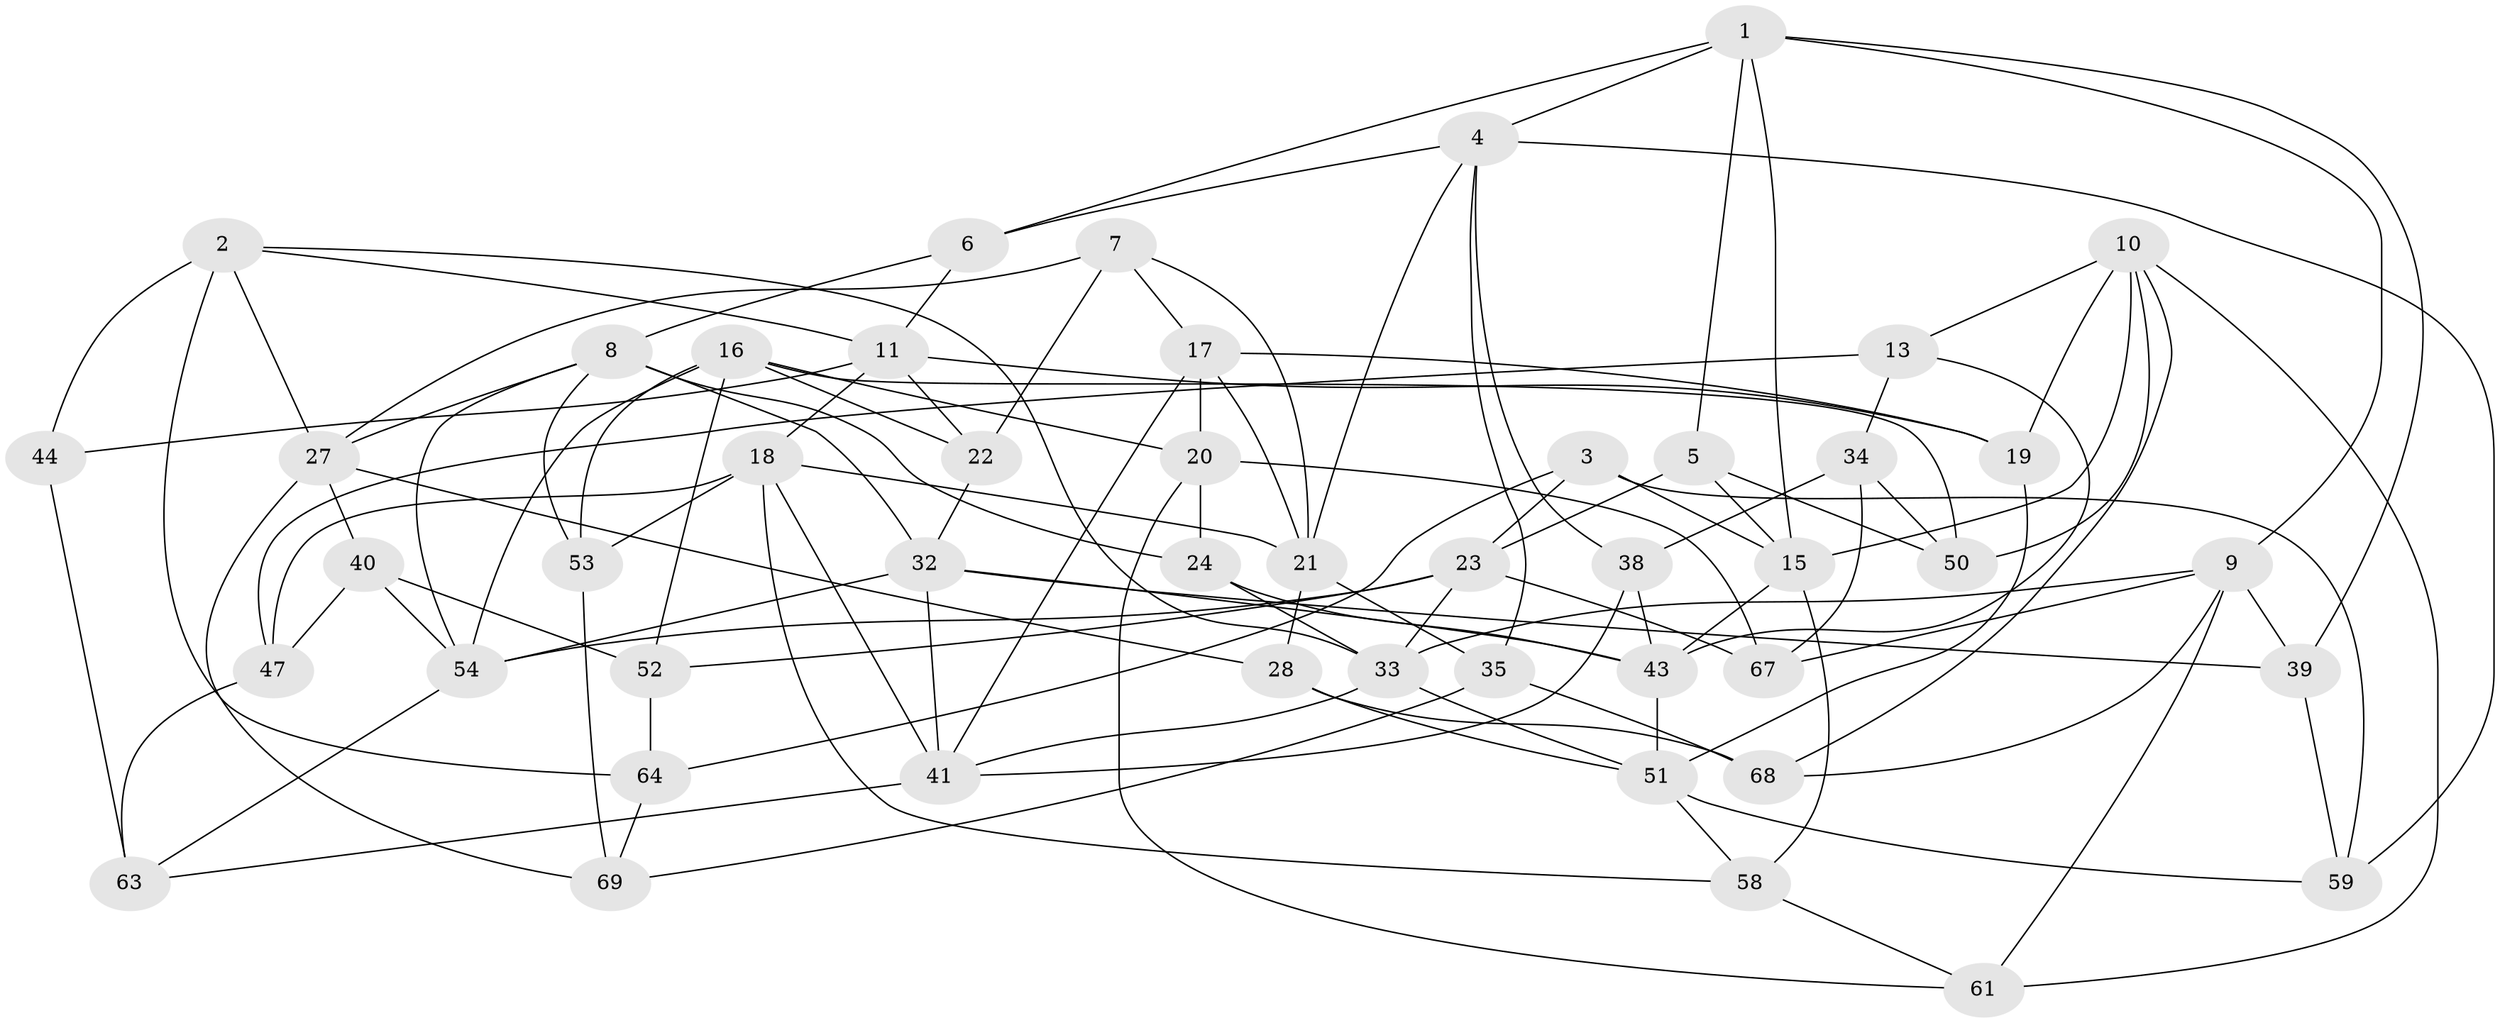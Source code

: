 // original degree distribution, {4: 1.0}
// Generated by graph-tools (version 1.1) at 2025/11/02/27/25 16:11:47]
// undirected, 48 vertices, 115 edges
graph export_dot {
graph [start="1"]
  node [color=gray90,style=filled];
  1 [super="+55"];
  2 [super="+49"];
  3;
  4 [super="+12"];
  5;
  6;
  7;
  8 [super="+26"];
  9 [super="+14"];
  10 [super="+56"];
  11 [super="+30"];
  13;
  15 [super="+31"];
  16 [super="+65"];
  17 [super="+25"];
  18 [super="+37"];
  19;
  20 [super="+42"];
  21 [super="+36"];
  22;
  23 [super="+45"];
  24;
  27 [super="+29"];
  28;
  32 [super="+46"];
  33 [super="+60"];
  34;
  35;
  38;
  39;
  40;
  41 [super="+62"];
  43 [super="+48"];
  44;
  47;
  50;
  51 [super="+57"];
  52;
  53;
  54 [super="+66"];
  58;
  59;
  61;
  63;
  64;
  67;
  68;
  69;
  1 -- 4;
  1 -- 6;
  1 -- 9;
  1 -- 5;
  1 -- 39;
  1 -- 15;
  2 -- 27;
  2 -- 44 [weight=2];
  2 -- 64;
  2 -- 33;
  2 -- 11;
  3 -- 15;
  3 -- 59;
  3 -- 23;
  3 -- 64;
  4 -- 38;
  4 -- 35;
  4 -- 59;
  4 -- 21;
  4 -- 6;
  5 -- 50;
  5 -- 23;
  5 -- 15;
  6 -- 11;
  6 -- 8;
  7 -- 22;
  7 -- 21;
  7 -- 27;
  7 -- 17;
  8 -- 53;
  8 -- 27;
  8 -- 32;
  8 -- 24;
  8 -- 54;
  9 -- 61;
  9 -- 33;
  9 -- 67;
  9 -- 68;
  9 -- 39;
  10 -- 13;
  10 -- 19;
  10 -- 61;
  10 -- 50;
  10 -- 68;
  10 -- 15;
  11 -- 22;
  11 -- 44;
  11 -- 19;
  11 -- 18;
  13 -- 47;
  13 -- 43;
  13 -- 34;
  15 -- 58;
  15 -- 43;
  16 -- 52;
  16 -- 20;
  16 -- 54;
  16 -- 50;
  16 -- 53;
  16 -- 22;
  17 -- 41;
  17 -- 21;
  17 -- 20 [weight=2];
  17 -- 19;
  18 -- 47;
  18 -- 53;
  18 -- 21;
  18 -- 41;
  18 -- 58;
  19 -- 51;
  20 -- 67;
  20 -- 61;
  20 -- 24;
  21 -- 35;
  21 -- 28;
  22 -- 32;
  23 -- 67;
  23 -- 52;
  23 -- 33;
  23 -- 54;
  24 -- 43;
  24 -- 33;
  27 -- 40;
  27 -- 28;
  27 -- 69;
  28 -- 68;
  28 -- 51;
  32 -- 39;
  32 -- 43;
  32 -- 54;
  32 -- 41;
  33 -- 41;
  33 -- 51;
  34 -- 50;
  34 -- 38;
  34 -- 67;
  35 -- 68;
  35 -- 69;
  38 -- 41;
  38 -- 43;
  39 -- 59;
  40 -- 52;
  40 -- 47;
  40 -- 54;
  41 -- 63;
  43 -- 51;
  44 -- 63;
  47 -- 63;
  51 -- 59;
  51 -- 58;
  52 -- 64;
  53 -- 69;
  54 -- 63;
  58 -- 61;
  64 -- 69;
}
